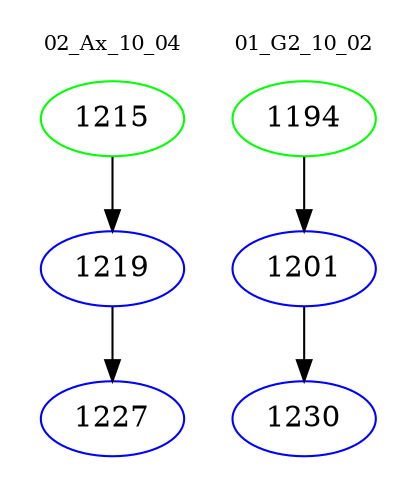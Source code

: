 digraph{
subgraph cluster_0 {
color = white
label = "02_Ax_10_04";
fontsize=10;
T0_1215 [label="1215", color="green"]
T0_1215 -> T0_1219 [color="black"]
T0_1219 [label="1219", color="blue"]
T0_1219 -> T0_1227 [color="black"]
T0_1227 [label="1227", color="blue"]
}
subgraph cluster_1 {
color = white
label = "01_G2_10_02";
fontsize=10;
T1_1194 [label="1194", color="green"]
T1_1194 -> T1_1201 [color="black"]
T1_1201 [label="1201", color="blue"]
T1_1201 -> T1_1230 [color="black"]
T1_1230 [label="1230", color="blue"]
}
}
